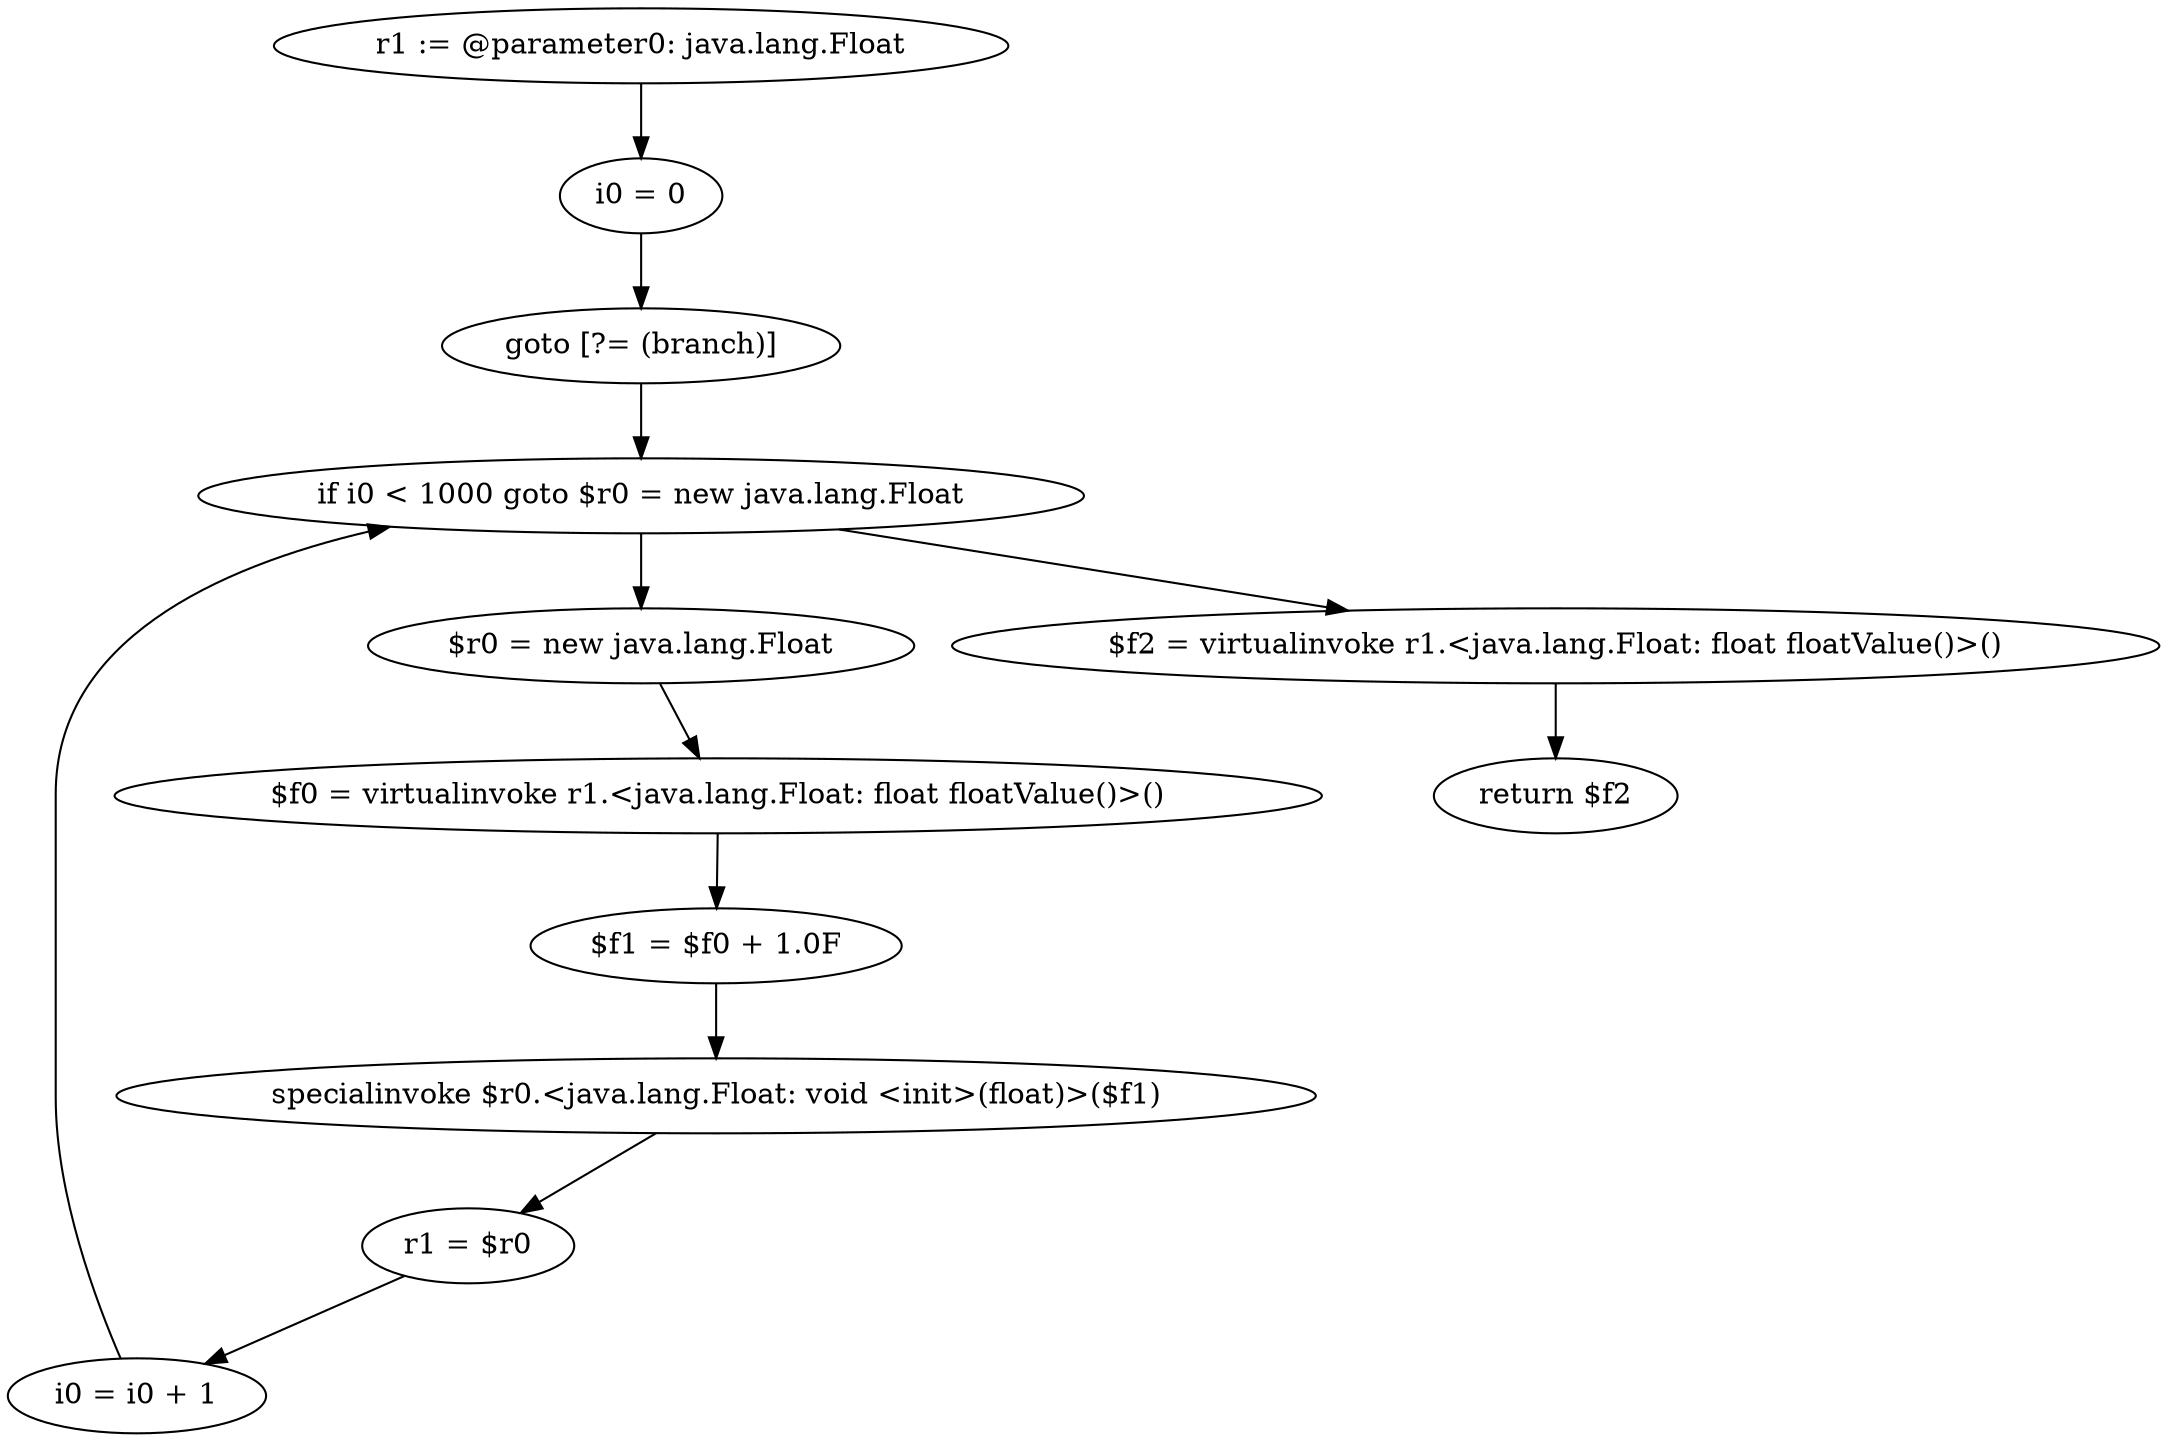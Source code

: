 digraph "unitGraph" {
    "r1 := @parameter0: java.lang.Float"
    "i0 = 0"
    "goto [?= (branch)]"
    "$r0 = new java.lang.Float"
    "$f0 = virtualinvoke r1.<java.lang.Float: float floatValue()>()"
    "$f1 = $f0 + 1.0F"
    "specialinvoke $r0.<java.lang.Float: void <init>(float)>($f1)"
    "r1 = $r0"
    "i0 = i0 + 1"
    "if i0 < 1000 goto $r0 = new java.lang.Float"
    "$f2 = virtualinvoke r1.<java.lang.Float: float floatValue()>()"
    "return $f2"
    "r1 := @parameter0: java.lang.Float"->"i0 = 0";
    "i0 = 0"->"goto [?= (branch)]";
    "goto [?= (branch)]"->"if i0 < 1000 goto $r0 = new java.lang.Float";
    "$r0 = new java.lang.Float"->"$f0 = virtualinvoke r1.<java.lang.Float: float floatValue()>()";
    "$f0 = virtualinvoke r1.<java.lang.Float: float floatValue()>()"->"$f1 = $f0 + 1.0F";
    "$f1 = $f0 + 1.0F"->"specialinvoke $r0.<java.lang.Float: void <init>(float)>($f1)";
    "specialinvoke $r0.<java.lang.Float: void <init>(float)>($f1)"->"r1 = $r0";
    "r1 = $r0"->"i0 = i0 + 1";
    "i0 = i0 + 1"->"if i0 < 1000 goto $r0 = new java.lang.Float";
    "if i0 < 1000 goto $r0 = new java.lang.Float"->"$f2 = virtualinvoke r1.<java.lang.Float: float floatValue()>()";
    "if i0 < 1000 goto $r0 = new java.lang.Float"->"$r0 = new java.lang.Float";
    "$f2 = virtualinvoke r1.<java.lang.Float: float floatValue()>()"->"return $f2";
}
